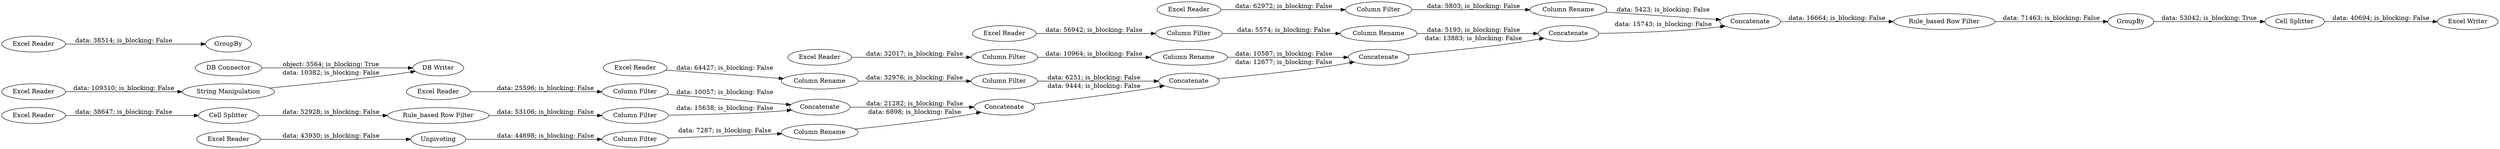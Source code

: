 digraph {
	"434898915326833218_20" [label="Column Filter"]
	"434898915326833218_28" [label="Rule_based Row Filter"]
	"434898915326833218_16" [label=Concatenate]
	"434898915326833218_45" [label=Concatenate]
	"434898915326833218_2" [label="String Manipulation"]
	"434898915326833218_1" [label="Excel Reader"]
	"434898915326833218_35" [label="Column Rename"]
	"434898915326833218_15" [label="Rule_based Row Filter"]
	"434898915326833218_43" [label="Column Rename"]
	"434898915326833218_7" [label="Cell Splitter"]
	"434898915326833218_26" [label=Unpivoting]
	"434898915326833218_13" [label="Column Rename"]
	"434898915326833218_21" [label=Concatenate]
	"434898915326833218_42" [label="Column Filter"]
	"434898915326833218_5" [label="Excel Reader"]
	"434898915326833218_30" [label="Excel Reader"]
	"434898915326833218_25" [label="Excel Reader"]
	"434898915326833218_4" [label="DB Writer"]
	"434898915326833218_41" [label="Column Rename"]
	"434898915326833218_29" [label="Excel Reader"]
	"434898915326833218_22" [label="Column Filter"]
	"434898915326833218_34" [label="Column Filter"]
	"434898915326833218_3" [label="DB Connector"]
	"434898915326833218_27" [label="Column Rename"]
	"434898915326833218_14" [label="Excel Reader"]
	"434898915326833218_19" [label=Concatenate]
	"434898915326833218_31" [label="Excel Reader"]
	"434898915326833218_47" [label="Cell Splitter"]
	"434898915326833218_48" [label="Excel Writer"]
	"434898915326833218_24" [label=GroupBy]
	"434898915326833218_17" [label="Column Filter"]
	"434898915326833218_18" [label="Column Filter"]
	"434898915326833218_8" [label="Excel Reader"]
	"434898915326833218_50" [label=GroupBy]
	"434898915326833218_40" [label="Column Filter"]
	"434898915326833218_49" [label="Excel Reader"]
	"434898915326833218_46" [label=Concatenate]
	"434898915326833218_44" [label=Concatenate]
	"434898915326833218_22" -> "434898915326833218_21" [label="data: 6251; is_blocking: False"]
	"434898915326833218_24" -> "434898915326833218_47" [label="data: 53042; is_blocking: True"]
	"434898915326833218_26" -> "434898915326833218_20" [label="data: 44698; is_blocking: False"]
	"434898915326833218_18" -> "434898915326833218_16" [label="data: 15638; is_blocking: False"]
	"434898915326833218_29" -> "434898915326833218_34" [label="data: 32017; is_blocking: False"]
	"434898915326833218_41" -> "434898915326833218_45" [label="data: 5193; is_blocking: False"]
	"434898915326833218_2" -> "434898915326833218_4" [label="data: 10382; is_blocking: False"]
	"434898915326833218_40" -> "434898915326833218_41" [label="data: 5574; is_blocking: False"]
	"434898915326833218_13" -> "434898915326833218_22" [label="data: 32976; is_blocking: False"]
	"434898915326833218_44" -> "434898915326833218_45" [label="data: 13883; is_blocking: False"]
	"434898915326833218_20" -> "434898915326833218_27" [label="data: 7287; is_blocking: False"]
	"434898915326833218_5" -> "434898915326833218_7" [label="data: 38647; is_blocking: False"]
	"434898915326833218_28" -> "434898915326833218_24" [label="data: 71463; is_blocking: False"]
	"434898915326833218_16" -> "434898915326833218_19" [label="data: 21282; is_blocking: False"]
	"434898915326833218_25" -> "434898915326833218_26" [label="data: 43930; is_blocking: False"]
	"434898915326833218_49" -> "434898915326833218_50" [label="data: 38514; is_blocking: False"]
	"434898915326833218_42" -> "434898915326833218_43" [label="data: 5803; is_blocking: False"]
	"434898915326833218_45" -> "434898915326833218_46" [label="data: 15743; is_blocking: False"]
	"434898915326833218_43" -> "434898915326833218_46" [label="data: 5423; is_blocking: False"]
	"434898915326833218_1" -> "434898915326833218_2" [label="data: 109310; is_blocking: False"]
	"434898915326833218_30" -> "434898915326833218_42" [label="data: 62972; is_blocking: False"]
	"434898915326833218_31" -> "434898915326833218_40" [label="data: 56942; is_blocking: False"]
	"434898915326833218_46" -> "434898915326833218_28" [label="data: 16664; is_blocking: False"]
	"434898915326833218_15" -> "434898915326833218_18" [label="data: 53106; is_blocking: False"]
	"434898915326833218_34" -> "434898915326833218_35" [label="data: 10964; is_blocking: False"]
	"434898915326833218_3" -> "434898915326833218_4" [label="object: 3564; is_blocking: True"]
	"434898915326833218_21" -> "434898915326833218_44" [label="data: 12677; is_blocking: False"]
	"434898915326833218_14" -> "434898915326833218_13" [label="data: 64427; is_blocking: False"]
	"434898915326833218_27" -> "434898915326833218_19" [label="data: 6898; is_blocking: False"]
	"434898915326833218_19" -> "434898915326833218_21" [label="data: 9444; is_blocking: False"]
	"434898915326833218_8" -> "434898915326833218_17" [label="data: 25596; is_blocking: False"]
	"434898915326833218_47" -> "434898915326833218_48" [label="data: 40694; is_blocking: False"]
	"434898915326833218_35" -> "434898915326833218_44" [label="data: 10587; is_blocking: False"]
	"434898915326833218_17" -> "434898915326833218_16" [label="data: 10057; is_blocking: False"]
	"434898915326833218_7" -> "434898915326833218_15" [label="data: 52928; is_blocking: False"]
	rankdir=LR
}
